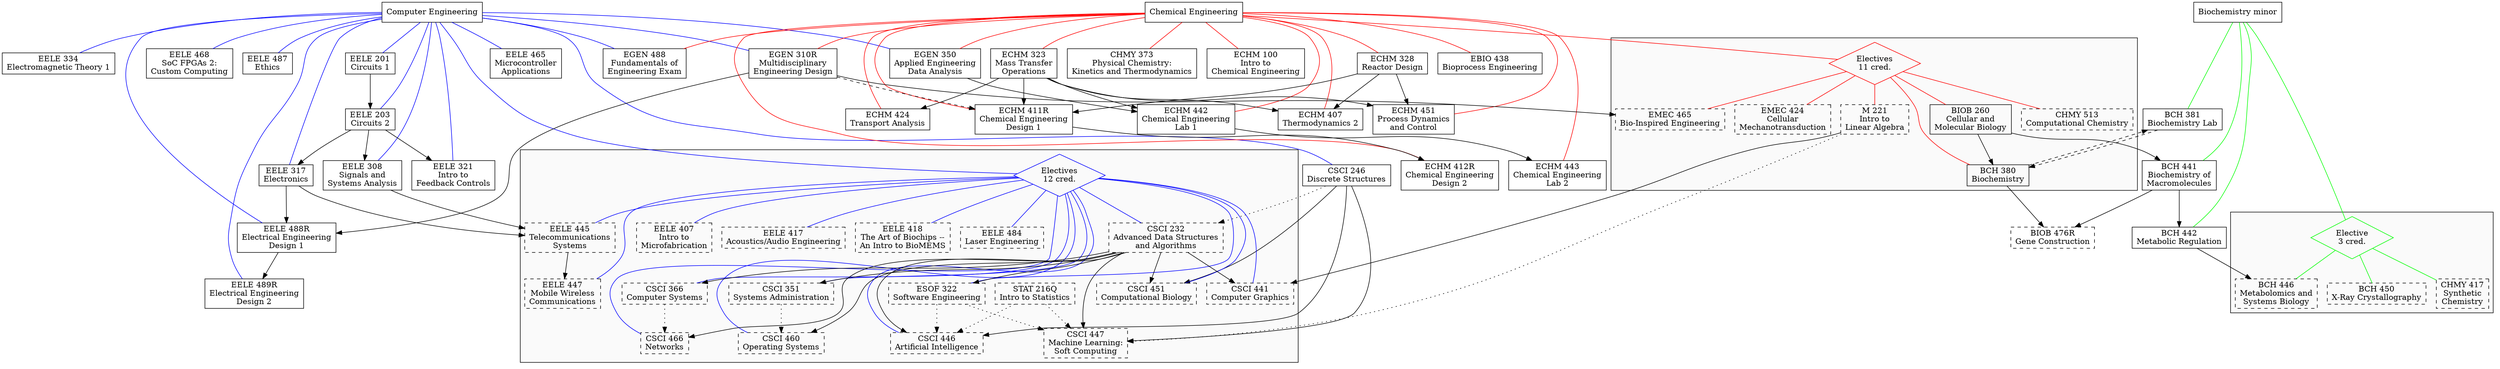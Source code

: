 digraph requirements {

{node [shape=box];
	{rank=same;
		"Computer Engineering" ->
		"Chemical Engineering" ->
		"Biochemistry minor"
		[arrowhead=none,color=invis];
	}
}

{node [shape=box];

	"ECHM 100"  [label="\N\nIntro to\nChemical Engineering"];
	"EGEN 350"  [label="\N\nApplied Engineering\nData Analysis"];
	"EBIO 438"  [label="\N\nBioprocess Engineering"];
	"EGEN 310R" [label="\N\nMultidisciplinary\nEngineering Design"];
	"ECHM 323"  [label="\N\nMass Transfer\nOperations"];
	"ECHM 328"  [label="\N\nReactor Design"];
	"ECHM 411R" [label="\N\nChemical Engineering\nDesign 1"];
	"ECHM 442"  [label="\N\nChemical Engineering\nLab 1"];
	"ECHM 407"  [label="\N\nThermodynamics 2"];
	"ECHM 424"  [label="\N\nTransport Analysis"];
	"ECHM 412R" [label="\N\nChemical Engineering\nDesign 2"];
	"ECHM 451"  [label="\N\nProcess Dynamics\nand Control"];
	"CHMY 373"  [label="\N\nPhysical Chemistry:\nKinetics and Thermodynamics"];
	"EGEN 488"  [label="\N\nFundamentals of\nEngineering Exam"];
	"ECHM 443"  [label="\N\nChemical Engineering\nLab 2"];

	"EELE 201"  [label="\N\nCircuits 1"];
	"EELE 203"  [label="\N\nCircuits 2"];
	"EELE 308"  [label="\N\nSignals and\nSystems Analysis"];
	"EELE 317"  [label="\N\nElectronics"];
	"CSCI 246"  [label="\N\nDiscrete Structures"];
	"EELE 465"  [label="\N\nMicrocontroller\nApplications"];
	"EELE 321"  [label="\N\nIntro to\nFeedback Controls"];
	"EELE 334"  [label="\N\nElectromagnetic Theory 1"];
	"EELE 488R" [label="\N\nElectrical Engineering\nDesign 1"];
	"EELE 468"  [label="\N\nSoC FPGAs 2:\nCustom Computing"];
	"EELE 489R" [label="\N\nElectrical Engineering\nDesign 2"];
	"EELE 487"  [label="\N\nEthics"];

	"BCH 441"   [label="\N\nBiochemistry of\nMacromolecules"];
	"BCH 442"   [label="\N\nMetabolic Regulation"];
	"BCH 381"   [label="\N\nBiochemistry Lab"];

	subgraph cluster_coelectives {
		bgcolor=grey98;

		COELECTIVES [label="Electives\n12 cred.",shape=diamond,color=blue]

		"CSCI 232"  [label="\N\nAdvanced Data Structures\nand Algorithms",style=dashed];
		"CSCI 441"  [label="\N\nComputer Graphics",style=dashed];
		"CSCI 446"  [label="\N\nArtificial Intelligence",style=dashed];
		"CSCI 447"  [label="\N\nMachine Learning:\nSoft Computing",style=dashed];
		"CSCI 451"  [label="\N\nComputational Biology",style=dashed];
		"CSCI 460"  [label="\N\nOperating Systems",style=dashed];
		"CSCI 466"  [label="\N\nNetworks",style=dashed];

		"EELE 407"  [label="\N\nIntro to\nMicrofabrication",style=dashed];
		"EELE 417"  [label="\N\nAcoustics/Audio Engineering",style=dashed];
		"EELE 418"  [label="\N\nThe Art of Biochips --\nAn Intro to BioMEMS",style=dashed];
		"EELE 484"  [label="\N\nLaser Engineering",style=dashed];
		"EELE 447"  [label="\N\nMobile Wireless\nCommunications",style=dashed];

		"CSCI 366"  [label="\N\nComputer Systems",style=dashed];
		"CSCI 351"  [label="\N\nSystems Administration",style=dashed];
		"EELE 445"  [label="\N\nTelecommunications\nSystems",style=dashed];
		"ESOF 322"  [label="\N\nSoftware Engineering",style=dashed];
		"STAT 216Q" [label="\N\nIntro to Statistics",style=dashed];
	}

	subgraph cluster_chelectives {
		bgcolor=grey98;

		CHELECTIVES [label="Electives\n11 cred.",shape=diamond,color=red]

		"BCH 380"   [label="\N\nBiochemistry"];
		"BIOB 260"  [label="\N\nCellular and\nMolecular Biology"];
		"CHMY 513"  [label="\N\nComputational Chemistry",style=dashed];
		"EMEC 424"  [label="\N\nCellular\nMechanotransduction",style=dashed];
		"EMEC 465"  [label="\N\nBio-Inspired Engineering",style=dashed];
		"M 221"     [label="\N\nIntro to\nLinear Algebra",style=dashed];
	}

	subgraph cluster_bcelectives {
		bgcolor=grey98;

		BCELECTIVES [label="Elective\n3 cred.",shape=diamond,color=green]

		"BCH 446"   [label="\N\nMetabolomics and\nSystems Biology",style=dashed];
		"BCH 450"   [label="\N\nX-Ray Crystallography",style=dashed];
		"CHMY 417"  [label="\N\nSynthetic\nChemistry",style=dashed];
	}

	"BIOB 476R" [label="\N\nGene Construction",style=dashed];
	}

	"Chemical Engineering" -> { "CHMY 373" "EBIO 438" "ECHM 100"
	"ECHM 323" "ECHM 328" "ECHM 407" "ECHM 411R" "ECHM 412R"
	"ECHM 424" "ECHM 442" "ECHM 443" "ECHM 451" "EGEN 310R"
	"EGEN 350" "EGEN 488" CHELECTIVES }
	[arrowhead=none,color=red];

	"Computer Engineering" -> { "CSCI 246" "EELE 201" "EELE 203"
	"EELE 308" "EELE 317" "EELE 321" "EELE 334" "EELE 465"
	"EELE 468" "EELE 487" "EELE 488R" "EELE 489R" "EGEN 310R"
	"EGEN 350" "EGEN 488" COELECTIVES }
	[arrowhead=none,color=blue];

	"Biochemistry minor" -> { "BCH 381" "BCH 441" "BCH 442"
	BCELECTIVES }
	[arrowhead=none,color=green];

	"ECHM 323" -> "ECHM 424";
	{ "ECHM 323" "ECHM 328"} -> { "ECHM 407" "ECHM 411R" "ECHM 451" };
	{ "ECHM 323" "EGEN 350" } -> "ECHM 442";
	"EGEN 310R" -> "ECHM 411R"
	[style=dashed];
	"ECHM 411R" -> "ECHM 412R";
	"ECHM 442" -> "ECHM 443";

	"EELE 201" -> "EELE 203";
	"EELE 203" -> { "EELE 308" "EELE 317" "EELE 321" };
	{ "EELE 317" "EGEN 310R" } -> "EELE 488R";
	"EELE 488R" -> "EELE 489R";
	COELECTIVES;

	"BIOB 260" -> "BCH 380";
	"BCH 380" -> "BCH 381" [style=dashed];
	"BCH 381" -> "BCH 380" [style=dashed];
	"BIOB 260" -> "BCH 441";
	"BCH 441" -> "BCH 442";
	"BCH 442" -> "BCH 446";

	// Electives
	CHELECTIVES -> { "BCH 380" "BIOB 260" "CHMY 513" "EMEC 424" "EMEC 465" "M 221" }
	[arrowhead=none,color=red];

	COELECTIVES -> { "CSCI 232" "CSCI 351" "CSCI 366" "CSCI 441" "CSCI 446" "CSCI 451" "CSCI 460" "CSCI 466" "EELE 407" "EELE 417" "EELE 418" "EELE 445" "EELE 447" "EELE 484" "ESOF 322" }
	[arrowhead=none,color=blue];

	BCELECTIVES -> { "BCH 446" "BCH 450" "CHMY 417" }
	[arrowhead=none,color=green];

	"EGEN 310R" -> "EMEC 465";

	"CSCI 232" -> { "CSCI 441" "CSCI 460" "CSCI 466" "CSCI 366" "ESOF 322" };
	"M 221" -> "CSCI 441";
	{ "CSCI 232" "CSCI 246" } -> { "CSCI 446" "CSCI 447" "CSCI 451" };
	{ "EELE 308" "EELE 317" } -> "EELE 445"
	"CSCI 232" -> "CSCI 351"
	"EELE 445" -> "EELE 447";

	"CSCI 246" -> "CSCI 232"
	[style=dotted];
	"CSCI 351" -> "CSCI 460"
	[style=dotted];
	"CSCI 366" -> "CSCI 466"
	[style=dotted];
	{ "ESOF 322" "STAT 216Q" } -> "CSCI 446"
	[style=dotted];
	{ "ESOF 322" "M 221" "STAT 216Q" } -> "CSCI 447"
	[style=dotted];

	{ "BCH 380" "BCH 441" } -> "BIOB 476R";
}
